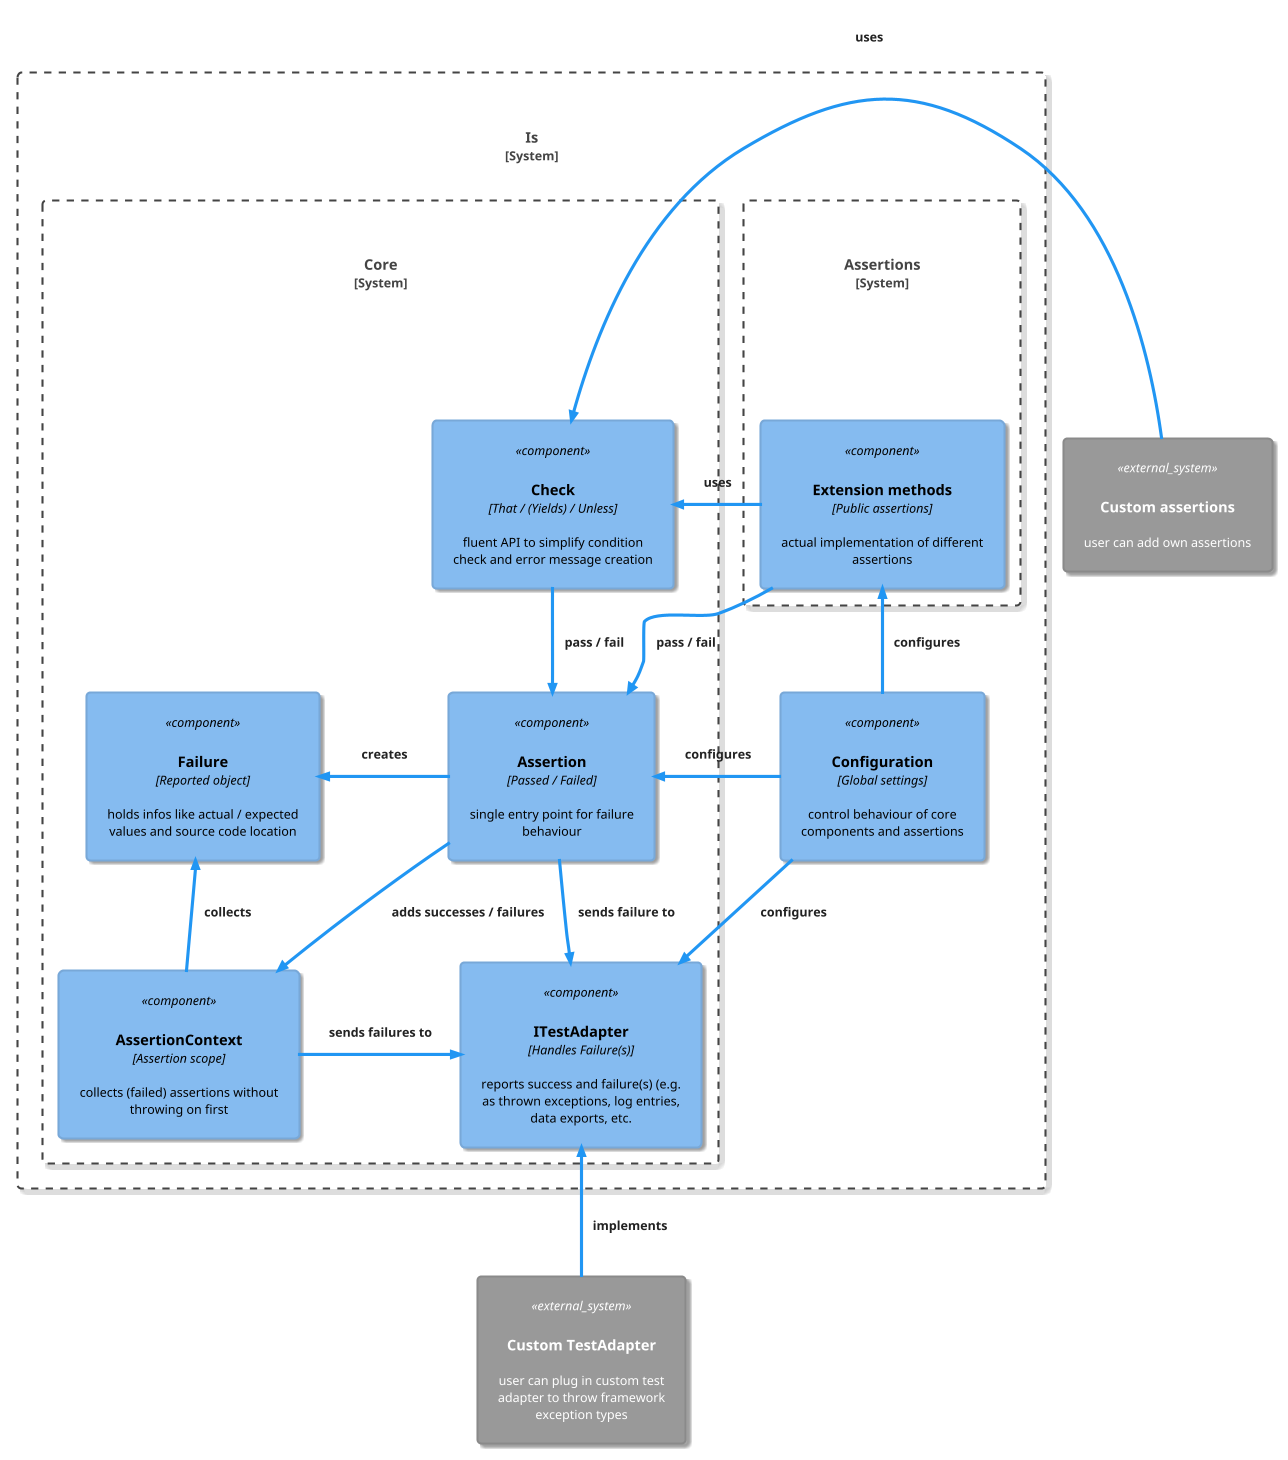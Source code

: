 @startuml "Architecture"

!include <C4/C4_Component>

!theme materia

System_Ext(ca, "Custom assertions", "user can add own assertions")
System_Ext(cta, "Custom TestAdapter", "user can plug in custom test adapter to throw framework exception types")

System_Boundary(Is, "Is") {
    Component(conf, "Configuration", "Global settings", "control behaviour of core components and assertions")

    System_Boundary(Assertions, "Assertions") {
        Component(ext, "Extension methods", "Public assertions", "actual implementation of different assertions")
        }

    System_Boundary(Core, "Core") {
        Component(ass, "Assertion", "Passed / Failed", "single entry point for failure behaviour")
        Component(check, "Check", "That / (Yields) / Unless", "fluent API to simplify condition check and error message creation")
        Component(ctx, "AssertionContext", "Assertion scope", "collects (failed) assertions without throwing on first")
        Component(ita, "ITestAdapter", "Handles Failure(s)", "reports success and failure(s) (e.g. as thrown exceptions, log entries, data exports, etc.")
        Component(fail, "Failure", "Reported object", "holds infos like actual / expected values and source code location")
        }
    }
}

Rel(ass, ita, "sends failure to")
Rel_R(ass, fail, "creates")
Rel_U(ctx, fail, "collects")
Rel_U(cta, ita, "implements")

Rel_U(ext, check, "uses")
Rel(ext, ass, "pass / fail")
Rel_L(ca, check, "uses")

Rel_L(ctx, ita, "sends failures to")

Rel(check, ass, "pass / fail")
Rel(ass, ctx, "adds successes / failures")

Rel_U(conf, ext, "configures")
Rel_R(conf, ass, "configures")
Rel(conf, ita, "configures")

@enduml